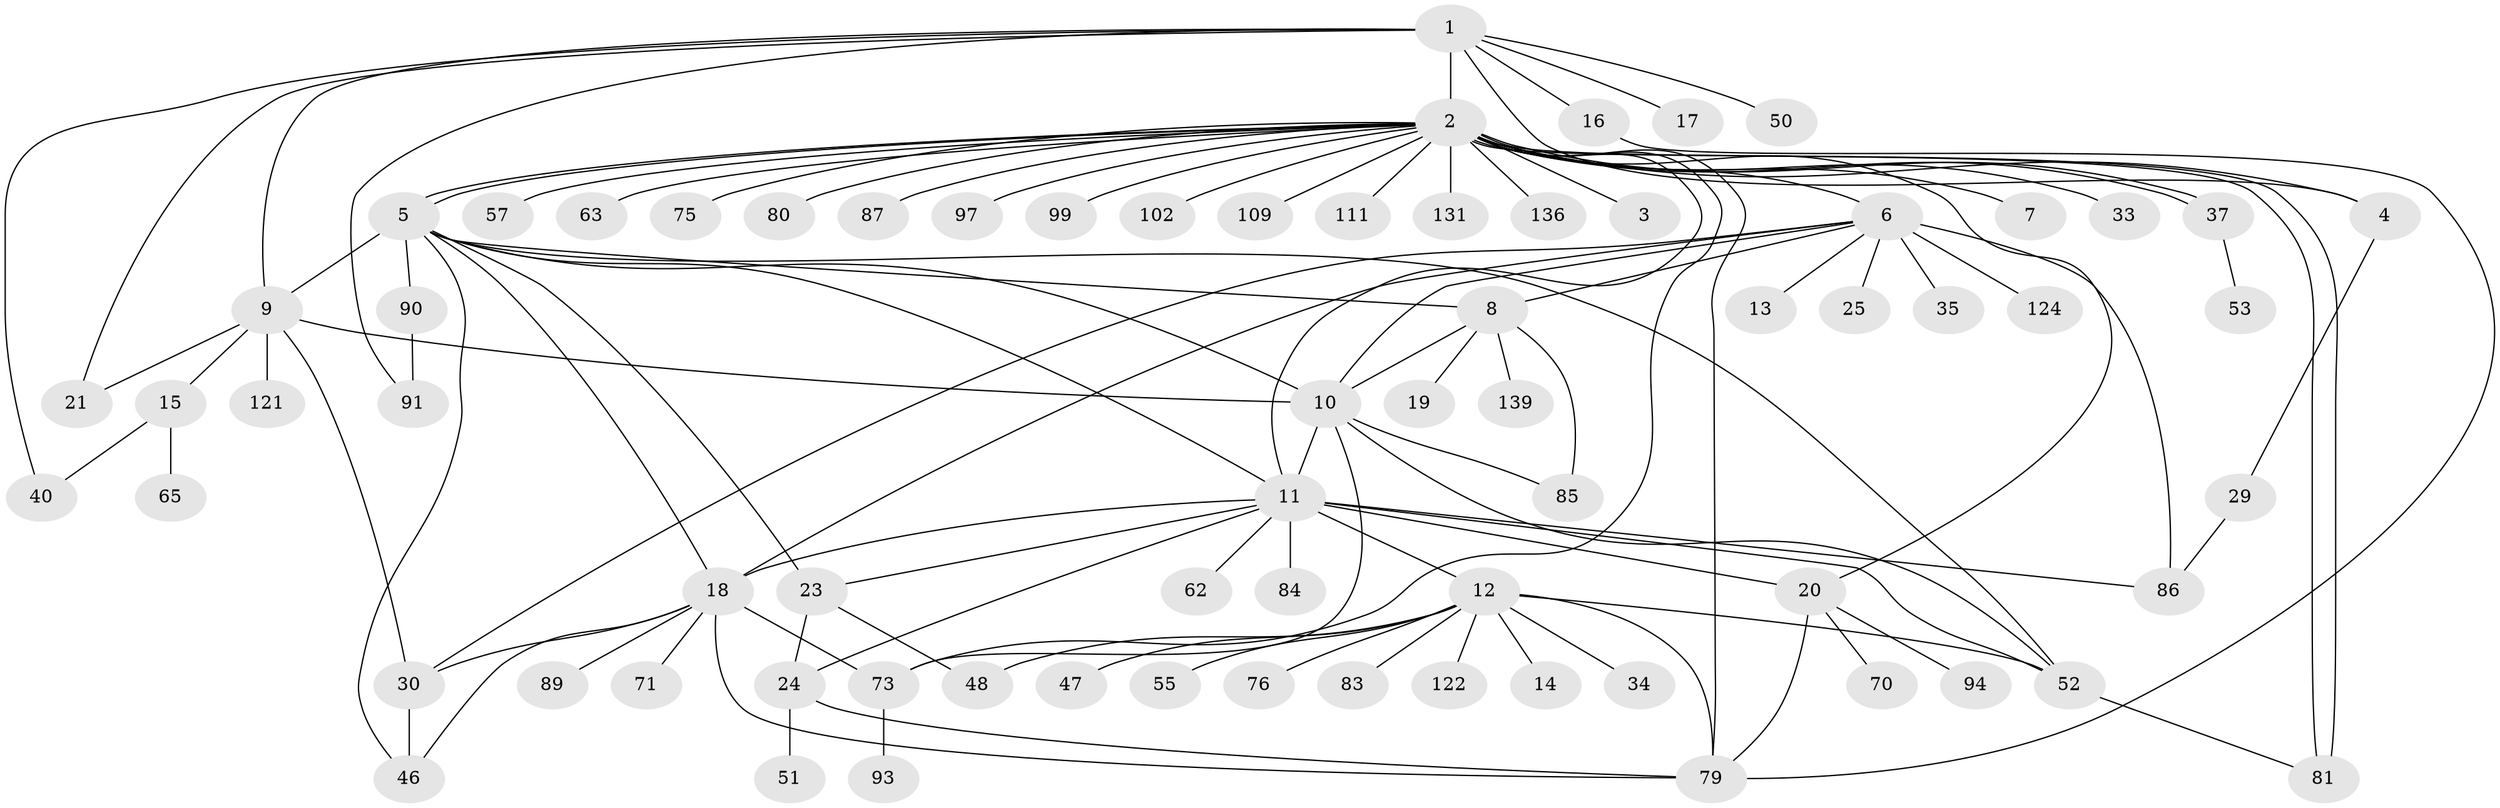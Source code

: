 // original degree distribution, {9: 0.013888888888888888, 28: 0.006944444444444444, 1: 0.5, 5: 0.034722222222222224, 12: 0.006944444444444444, 10: 0.006944444444444444, 6: 0.006944444444444444, 11: 0.006944444444444444, 8: 0.006944444444444444, 14: 0.006944444444444444, 4: 0.1111111111111111, 2: 0.19444444444444445, 3: 0.08333333333333333, 7: 0.013888888888888888}
// Generated by graph-tools (version 1.1) at 2025/14/03/09/25 04:14:21]
// undirected, 72 vertices, 109 edges
graph export_dot {
graph [start="1"]
  node [color=gray90,style=filled];
  1;
  2;
  3;
  4 [super="+116+106"];
  5;
  6;
  7;
  8;
  9 [super="+44+69+22+118+38"];
  10 [super="+66+59+72+26+104+92+31"];
  11 [super="+60+77+27+64"];
  12 [super="+82"];
  13;
  14;
  15 [super="+49"];
  16;
  17;
  18 [super="+67+132+39+61"];
  19;
  20 [super="+54"];
  21 [super="+125+41"];
  23 [super="+32+42+78+36"];
  24 [super="+119+28"];
  25;
  29;
  30 [super="+105"];
  33 [super="+98"];
  34;
  35;
  37;
  40;
  46 [super="+56"];
  47;
  48;
  50;
  51;
  52 [super="+123+114"];
  53 [super="+58"];
  55;
  57;
  62;
  63 [super="+126"];
  65;
  70;
  71;
  73 [super="+88"];
  75;
  76;
  79 [super="+115"];
  80;
  81;
  83 [super="+100"];
  84;
  85 [super="+130"];
  86 [super="+144"];
  87;
  89;
  90 [super="+117"];
  91 [super="+95+129"];
  93;
  94;
  97;
  99;
  102;
  109;
  111;
  121;
  122;
  124;
  131;
  136;
  139;
  1 -- 2;
  1 -- 4;
  1 -- 16;
  1 -- 17;
  1 -- 21;
  1 -- 40;
  1 -- 50;
  1 -- 91;
  1 -- 9;
  2 -- 3;
  2 -- 4;
  2 -- 5;
  2 -- 5;
  2 -- 6;
  2 -- 7;
  2 -- 20;
  2 -- 33;
  2 -- 37;
  2 -- 37;
  2 -- 57;
  2 -- 63;
  2 -- 73;
  2 -- 75;
  2 -- 79;
  2 -- 80;
  2 -- 81;
  2 -- 81;
  2 -- 87;
  2 -- 97;
  2 -- 99;
  2 -- 102;
  2 -- 109;
  2 -- 111;
  2 -- 131;
  2 -- 136;
  2 -- 11;
  4 -- 29;
  5 -- 8;
  5 -- 9;
  5 -- 18;
  5 -- 23 [weight=2];
  5 -- 46;
  5 -- 52;
  5 -- 90;
  5 -- 11;
  5 -- 10;
  6 -- 8;
  6 -- 10;
  6 -- 13;
  6 -- 25;
  6 -- 30;
  6 -- 35;
  6 -- 86;
  6 -- 124;
  6 -- 18;
  8 -- 19;
  8 -- 85;
  8 -- 139;
  8 -- 10;
  9 -- 15;
  9 -- 21;
  9 -- 10 [weight=2];
  9 -- 121;
  9 -- 30;
  10 -- 11 [weight=2];
  10 -- 52 [weight=2];
  10 -- 73;
  10 -- 85;
  11 -- 12 [weight=2];
  11 -- 24;
  11 -- 52;
  11 -- 18;
  11 -- 20;
  11 -- 84;
  11 -- 86;
  11 -- 23;
  11 -- 62;
  12 -- 14;
  12 -- 34;
  12 -- 47;
  12 -- 48;
  12 -- 52;
  12 -- 55;
  12 -- 76;
  12 -- 79 [weight=2];
  12 -- 83;
  12 -- 122;
  15 -- 40;
  15 -- 65;
  16 -- 79;
  18 -- 71;
  18 -- 89;
  18 -- 79;
  18 -- 30;
  18 -- 73;
  18 -- 46;
  20 -- 94;
  20 -- 70;
  20 -- 79;
  23 -- 48;
  23 -- 24;
  24 -- 51;
  24 -- 79;
  29 -- 86;
  30 -- 46;
  37 -- 53;
  52 -- 81;
  73 -- 93;
  90 -- 91;
}
